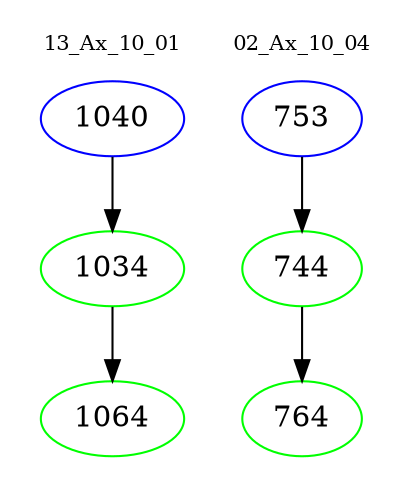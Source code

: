 digraph{
subgraph cluster_0 {
color = white
label = "13_Ax_10_01";
fontsize=10;
T0_1040 [label="1040", color="blue"]
T0_1040 -> T0_1034 [color="black"]
T0_1034 [label="1034", color="green"]
T0_1034 -> T0_1064 [color="black"]
T0_1064 [label="1064", color="green"]
}
subgraph cluster_1 {
color = white
label = "02_Ax_10_04";
fontsize=10;
T1_753 [label="753", color="blue"]
T1_753 -> T1_744 [color="black"]
T1_744 [label="744", color="green"]
T1_744 -> T1_764 [color="black"]
T1_764 [label="764", color="green"]
}
}
